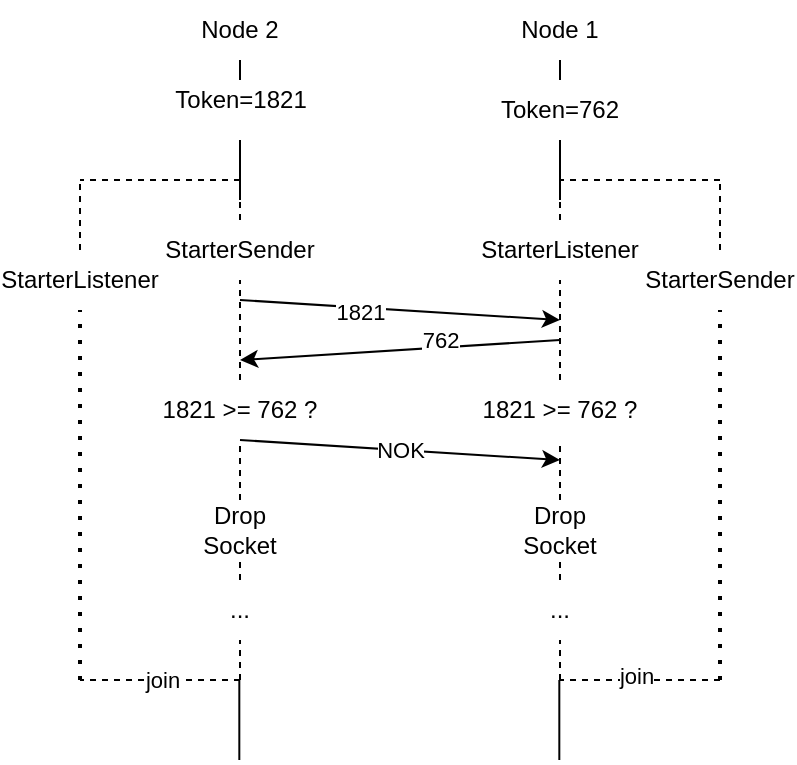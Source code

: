 <mxfile version="20.7.2" type="device"><diagram id="JZV5b5k7g4uLoEqJmyBs" name="Página-1"><mxGraphModel dx="794" dy="500" grid="1" gridSize="10" guides="1" tooltips="1" connect="1" arrows="1" fold="1" page="1" pageScale="1" pageWidth="827" pageHeight="1169" math="0" shadow="0"><root><mxCell id="0"/><mxCell id="1" parent="0"/><mxCell id="_1VADMblWyecAQgE8pNm-1" value="Node 2" style="text;html=1;strokeColor=none;fillColor=none;align=center;verticalAlign=middle;whiteSpace=wrap;rounded=0;" parent="1" vertex="1"><mxGeometry x="290" y="60" width="60" height="30" as="geometry"/></mxCell><mxCell id="_1VADMblWyecAQgE8pNm-2" value="Node 1" style="text;html=1;strokeColor=none;fillColor=none;align=center;verticalAlign=middle;whiteSpace=wrap;rounded=0;" parent="1" vertex="1"><mxGeometry x="450" y="60" width="60" height="30" as="geometry"/></mxCell><mxCell id="_1VADMblWyecAQgE8pNm-3" value="" style="endArrow=none;html=1;rounded=0;startArrow=none;" parent="1" edge="1"><mxGeometry width="50" height="50" relative="1" as="geometry"><mxPoint x="320.0" y="100" as="sourcePoint"/><mxPoint x="320.0" y="90" as="targetPoint"/></mxGeometry></mxCell><mxCell id="_1VADMblWyecAQgE8pNm-5" value="" style="endArrow=none;html=1;rounded=0;" parent="1" edge="1"><mxGeometry width="50" height="50" relative="1" as="geometry"><mxPoint x="320.0" y="160" as="sourcePoint"/><mxPoint x="320.0" y="130" as="targetPoint"/></mxGeometry></mxCell><mxCell id="_1VADMblWyecAQgE8pNm-6" value="" style="endArrow=none;html=1;rounded=0;startArrow=none;" parent="1" source="_1VADMblWyecAQgE8pNm-7" edge="1"><mxGeometry width="50" height="50" relative="1" as="geometry"><mxPoint x="480" y="160" as="sourcePoint"/><mxPoint x="480" y="90" as="targetPoint"/></mxGeometry></mxCell><mxCell id="_1VADMblWyecAQgE8pNm-7" value="Token=762" style="text;html=1;strokeColor=none;fillColor=none;align=center;verticalAlign=middle;whiteSpace=wrap;rounded=0;" parent="1" vertex="1"><mxGeometry x="450" y="100" width="60" height="30" as="geometry"/></mxCell><mxCell id="_1VADMblWyecAQgE8pNm-8" value="" style="endArrow=none;html=1;rounded=0;" parent="1" target="_1VADMblWyecAQgE8pNm-7" edge="1"><mxGeometry width="50" height="50" relative="1" as="geometry"><mxPoint x="480" y="160" as="sourcePoint"/><mxPoint x="480" y="90" as="targetPoint"/></mxGeometry></mxCell><mxCell id="_1VADMblWyecAQgE8pNm-9" value="StarterSender" style="text;html=1;strokeColor=none;fillColor=none;align=center;verticalAlign=middle;whiteSpace=wrap;rounded=0;" parent="1" vertex="1"><mxGeometry x="530" y="185" width="60" height="30" as="geometry"/></mxCell><mxCell id="_1VADMblWyecAQgE8pNm-10" value="" style="endArrow=none;dashed=1;html=1;rounded=0;" parent="1" edge="1"><mxGeometry width="50" height="50" relative="1" as="geometry"><mxPoint x="560" y="150" as="sourcePoint"/><mxPoint x="480" y="150" as="targetPoint"/></mxGeometry></mxCell><mxCell id="_1VADMblWyecAQgE8pNm-11" value="" style="endArrow=none;dashed=1;html=1;rounded=0;exitX=0.5;exitY=0;exitDx=0;exitDy=0;" parent="1" source="_1VADMblWyecAQgE8pNm-9" edge="1"><mxGeometry width="50" height="50" relative="1" as="geometry"><mxPoint x="380" y="260" as="sourcePoint"/><mxPoint x="560" y="150" as="targetPoint"/></mxGeometry></mxCell><mxCell id="_1VADMblWyecAQgE8pNm-12" value="" style="endArrow=none;dashed=1;html=1;dashPattern=1 3;strokeWidth=2;rounded=0;entryX=0.5;entryY=1;entryDx=0;entryDy=0;" parent="1" target="_1VADMblWyecAQgE8pNm-9" edge="1"><mxGeometry width="50" height="50" relative="1" as="geometry"><mxPoint x="560" y="400" as="sourcePoint"/><mxPoint x="430" y="210" as="targetPoint"/></mxGeometry></mxCell><mxCell id="_1VADMblWyecAQgE8pNm-13" value="" style="endArrow=none;dashed=1;html=1;rounded=0;startArrow=none;" parent="1" source="_1VADMblWyecAQgE8pNm-14" edge="1"><mxGeometry width="50" height="50" relative="1" as="geometry"><mxPoint x="320" y="230" as="sourcePoint"/><mxPoint x="320.0" y="160" as="targetPoint"/></mxGeometry></mxCell><mxCell id="_1VADMblWyecAQgE8pNm-14" value="StarterSender" style="text;html=1;strokeColor=none;fillColor=none;align=center;verticalAlign=middle;whiteSpace=wrap;rounded=0;" parent="1" vertex="1"><mxGeometry x="290" y="170" width="60" height="30" as="geometry"/></mxCell><mxCell id="_1VADMblWyecAQgE8pNm-15" value="" style="endArrow=none;dashed=1;html=1;rounded=0;startArrow=none;" parent="1" source="_1VADMblWyecAQgE8pNm-27" target="_1VADMblWyecAQgE8pNm-14" edge="1"><mxGeometry width="50" height="50" relative="1" as="geometry"><mxPoint x="320" y="400" as="sourcePoint"/><mxPoint x="320" y="160" as="targetPoint"/></mxGeometry></mxCell><mxCell id="_1VADMblWyecAQgE8pNm-16" value="" style="endArrow=none;dashed=1;html=1;rounded=0;startArrow=none;" parent="1" source="_1VADMblWyecAQgE8pNm-17" edge="1"><mxGeometry width="50" height="50" relative="1" as="geometry"><mxPoint x="480" y="240" as="sourcePoint"/><mxPoint x="480" y="160" as="targetPoint"/></mxGeometry></mxCell><mxCell id="_1VADMblWyecAQgE8pNm-17" value="StarterListener" style="text;html=1;strokeColor=none;fillColor=none;align=center;verticalAlign=middle;whiteSpace=wrap;rounded=0;" parent="1" vertex="1"><mxGeometry x="450" y="170" width="60" height="30" as="geometry"/></mxCell><mxCell id="_1VADMblWyecAQgE8pNm-18" value="" style="endArrow=none;dashed=1;html=1;rounded=0;startArrow=none;" parent="1" target="_1VADMblWyecAQgE8pNm-17" edge="1"><mxGeometry width="50" height="50" relative="1" as="geometry"><mxPoint x="480" y="250" as="sourcePoint"/><mxPoint x="480" y="160" as="targetPoint"/></mxGeometry></mxCell><mxCell id="_1VADMblWyecAQgE8pNm-19" value="StarterListener" style="text;html=1;strokeColor=none;fillColor=none;align=center;verticalAlign=middle;whiteSpace=wrap;rounded=0;" parent="1" vertex="1"><mxGeometry x="210" y="185" width="60" height="30" as="geometry"/></mxCell><mxCell id="_1VADMblWyecAQgE8pNm-20" value="" style="endArrow=none;dashed=1;html=1;rounded=0;exitX=0.5;exitY=0;exitDx=0;exitDy=0;" parent="1" source="_1VADMblWyecAQgE8pNm-19" edge="1"><mxGeometry width="50" height="50" relative="1" as="geometry"><mxPoint x="60" y="260" as="sourcePoint"/><mxPoint x="240.0" y="150" as="targetPoint"/></mxGeometry></mxCell><mxCell id="_1VADMblWyecAQgE8pNm-21" value="" style="endArrow=none;dashed=1;html=1;dashPattern=1 3;strokeWidth=2;rounded=0;entryX=0.5;entryY=1;entryDx=0;entryDy=0;" parent="1" target="_1VADMblWyecAQgE8pNm-19" edge="1"><mxGeometry width="50" height="50" relative="1" as="geometry"><mxPoint x="240" y="400" as="sourcePoint"/><mxPoint x="110" y="210" as="targetPoint"/></mxGeometry></mxCell><mxCell id="_1VADMblWyecAQgE8pNm-22" value="" style="endArrow=none;dashed=1;html=1;rounded=0;" parent="1" edge="1"><mxGeometry width="50" height="50" relative="1" as="geometry"><mxPoint x="320.0" y="150" as="sourcePoint"/><mxPoint x="240.0" y="150" as="targetPoint"/></mxGeometry></mxCell><mxCell id="_1VADMblWyecAQgE8pNm-23" value="" style="endArrow=classic;html=1;rounded=0;" parent="1" edge="1"><mxGeometry width="50" height="50" relative="1" as="geometry"><mxPoint x="320.0" y="210" as="sourcePoint"/><mxPoint x="480" y="220" as="targetPoint"/></mxGeometry></mxCell><mxCell id="_1VADMblWyecAQgE8pNm-24" value="1821" style="edgeLabel;html=1;align=center;verticalAlign=middle;resizable=0;points=[];" parent="_1VADMblWyecAQgE8pNm-23" vertex="1" connectable="0"><mxGeometry x="-0.326" y="3" relative="1" as="geometry"><mxPoint x="6" y="5" as="offset"/></mxGeometry></mxCell><mxCell id="_1VADMblWyecAQgE8pNm-25" value="" style="endArrow=classic;html=1;rounded=0;" parent="1" edge="1"><mxGeometry width="50" height="50" relative="1" as="geometry"><mxPoint x="480" y="230" as="sourcePoint"/><mxPoint x="320.0" y="240" as="targetPoint"/></mxGeometry></mxCell><mxCell id="_1VADMblWyecAQgE8pNm-26" value="762" style="edgeLabel;html=1;align=center;verticalAlign=middle;resizable=0;points=[];" parent="_1VADMblWyecAQgE8pNm-25" vertex="1" connectable="0"><mxGeometry x="-0.215" y="4" relative="1" as="geometry"><mxPoint x="2" y="-8" as="offset"/></mxGeometry></mxCell><mxCell id="_1VADMblWyecAQgE8pNm-27" value="1821 &amp;gt;= 762 ?" style="text;html=1;strokeColor=none;fillColor=none;align=center;verticalAlign=middle;whiteSpace=wrap;rounded=0;" parent="1" vertex="1"><mxGeometry x="276.25" y="250" width="87.5" height="30" as="geometry"/></mxCell><mxCell id="_1VADMblWyecAQgE8pNm-28" value="" style="endArrow=none;dashed=1;html=1;rounded=0;startArrow=none;" parent="1" source="_1VADMblWyecAQgE8pNm-33" target="_1VADMblWyecAQgE8pNm-27" edge="1"><mxGeometry width="50" height="50" relative="1" as="geometry"><mxPoint x="320.0" y="400" as="sourcePoint"/><mxPoint x="320.0" y="200" as="targetPoint"/></mxGeometry></mxCell><mxCell id="_1VADMblWyecAQgE8pNm-29" value="" style="endArrow=classic;html=1;rounded=0;" parent="1" edge="1"><mxGeometry width="50" height="50" relative="1" as="geometry"><mxPoint x="320.0" y="280" as="sourcePoint"/><mxPoint x="480" y="290" as="targetPoint"/></mxGeometry></mxCell><mxCell id="_1VADMblWyecAQgE8pNm-30" value="NOK" style="edgeLabel;html=1;align=center;verticalAlign=middle;resizable=0;points=[];" parent="_1VADMblWyecAQgE8pNm-29" vertex="1" connectable="0"><mxGeometry x="-0.177" y="-1" relative="1" as="geometry"><mxPoint x="14" as="offset"/></mxGeometry></mxCell><mxCell id="_1VADMblWyecAQgE8pNm-32" value="" style="endArrow=none;dashed=1;html=1;rounded=0;startArrow=none;" parent="1" source="_1VADMblWyecAQgE8pNm-35" edge="1"><mxGeometry width="50" height="50" relative="1" as="geometry"><mxPoint x="480" y="400" as="sourcePoint"/><mxPoint x="480" y="280" as="targetPoint"/></mxGeometry></mxCell><mxCell id="_1VADMblWyecAQgE8pNm-33" value="Drop Socket" style="text;html=1;strokeColor=none;fillColor=none;align=center;verticalAlign=middle;whiteSpace=wrap;rounded=0;" parent="1" vertex="1"><mxGeometry x="290" y="310" width="60" height="30" as="geometry"/></mxCell><mxCell id="_1VADMblWyecAQgE8pNm-34" value="" style="endArrow=none;dashed=1;html=1;rounded=0;startArrow=none;" parent="1" source="_1VADMblWyecAQgE8pNm-46" target="_1VADMblWyecAQgE8pNm-33" edge="1"><mxGeometry width="50" height="50" relative="1" as="geometry"><mxPoint x="320" y="400" as="sourcePoint"/><mxPoint x="320.0" y="280" as="targetPoint"/></mxGeometry></mxCell><mxCell id="_1VADMblWyecAQgE8pNm-35" value="Drop Socket" style="text;html=1;strokeColor=none;fillColor=none;align=center;verticalAlign=middle;whiteSpace=wrap;rounded=0;" parent="1" vertex="1"><mxGeometry x="450" y="310" width="60" height="30" as="geometry"/></mxCell><mxCell id="_1VADMblWyecAQgE8pNm-36" value="" style="endArrow=none;dashed=1;html=1;rounded=0;startArrow=none;" parent="1" source="_1VADMblWyecAQgE8pNm-44" target="_1VADMblWyecAQgE8pNm-35" edge="1"><mxGeometry width="50" height="50" relative="1" as="geometry"><mxPoint x="480" y="400" as="sourcePoint"/><mxPoint x="480" y="280" as="targetPoint"/></mxGeometry></mxCell><mxCell id="_1VADMblWyecAQgE8pNm-37" value="" style="endArrow=none;dashed=1;html=1;rounded=0;" parent="1" edge="1"><mxGeometry width="50" height="50" relative="1" as="geometry"><mxPoint x="560" y="400" as="sourcePoint"/><mxPoint x="480" y="400" as="targetPoint"/></mxGeometry></mxCell><mxCell id="_1VADMblWyecAQgE8pNm-38" value="join" style="edgeLabel;html=1;align=center;verticalAlign=middle;resizable=0;points=[];" parent="_1VADMblWyecAQgE8pNm-37" vertex="1" connectable="0"><mxGeometry x="0.231" y="-2" relative="1" as="geometry"><mxPoint x="7" as="offset"/></mxGeometry></mxCell><mxCell id="_1VADMblWyecAQgE8pNm-39" value="" style="endArrow=none;dashed=1;html=1;rounded=0;" parent="1" edge="1"><mxGeometry width="50" height="50" relative="1" as="geometry"><mxPoint x="320.0" y="400" as="sourcePoint"/><mxPoint x="240.0" y="400" as="targetPoint"/></mxGeometry></mxCell><mxCell id="_1VADMblWyecAQgE8pNm-40" value="join" style="edgeLabel;html=1;align=center;verticalAlign=middle;resizable=0;points=[];" parent="_1VADMblWyecAQgE8pNm-39" vertex="1" connectable="0"><mxGeometry x="0.293" relative="1" as="geometry"><mxPoint x="12" as="offset"/></mxGeometry></mxCell><mxCell id="_1VADMblWyecAQgE8pNm-41" value="" style="endArrow=none;html=1;rounded=0;" parent="1" edge="1"><mxGeometry width="50" height="50" relative="1" as="geometry"><mxPoint x="319.66" y="440" as="sourcePoint"/><mxPoint x="319.66" y="400" as="targetPoint"/></mxGeometry></mxCell><mxCell id="_1VADMblWyecAQgE8pNm-42" value="" style="endArrow=none;html=1;rounded=0;" parent="1" edge="1"><mxGeometry width="50" height="50" relative="1" as="geometry"><mxPoint x="479.66" y="440" as="sourcePoint"/><mxPoint x="479.66" y="400" as="targetPoint"/></mxGeometry></mxCell><mxCell id="_1VADMblWyecAQgE8pNm-43" value="&lt;span style=&quot;&quot;&gt;Token=1821&lt;/span&gt;" style="text;html=1;align=center;verticalAlign=middle;resizable=0;points=[];autosize=1;strokeColor=none;fillColor=none;" parent="1" vertex="1"><mxGeometry x="275" y="95" width="90" height="30" as="geometry"/></mxCell><mxCell id="_1VADMblWyecAQgE8pNm-44" value="..." style="text;html=1;strokeColor=none;fillColor=none;align=center;verticalAlign=middle;whiteSpace=wrap;rounded=0;" parent="1" vertex="1"><mxGeometry x="450" y="350" width="60" height="30" as="geometry"/></mxCell><mxCell id="_1VADMblWyecAQgE8pNm-45" value="" style="endArrow=none;dashed=1;html=1;rounded=0;" parent="1" target="_1VADMblWyecAQgE8pNm-44" edge="1"><mxGeometry width="50" height="50" relative="1" as="geometry"><mxPoint x="480" y="400" as="sourcePoint"/><mxPoint x="480" y="340" as="targetPoint"/></mxGeometry></mxCell><mxCell id="_1VADMblWyecAQgE8pNm-46" value="..." style="text;html=1;strokeColor=none;fillColor=none;align=center;verticalAlign=middle;whiteSpace=wrap;rounded=0;" parent="1" vertex="1"><mxGeometry x="290" y="350" width="60" height="30" as="geometry"/></mxCell><mxCell id="_1VADMblWyecAQgE8pNm-47" value="" style="endArrow=none;dashed=1;html=1;rounded=0;" parent="1" target="_1VADMblWyecAQgE8pNm-46" edge="1"><mxGeometry width="50" height="50" relative="1" as="geometry"><mxPoint x="320" y="400" as="sourcePoint"/><mxPoint x="320" y="340" as="targetPoint"/></mxGeometry></mxCell><mxCell id="Njnc5_xHM0MLTP9H-A7F-2" value="1821 &amp;gt;= 762 ?" style="text;html=1;strokeColor=none;fillColor=none;align=center;verticalAlign=middle;whiteSpace=wrap;rounded=0;" vertex="1" parent="1"><mxGeometry x="436.25" y="250" width="87.5" height="30" as="geometry"/></mxCell></root></mxGraphModel></diagram></mxfile>